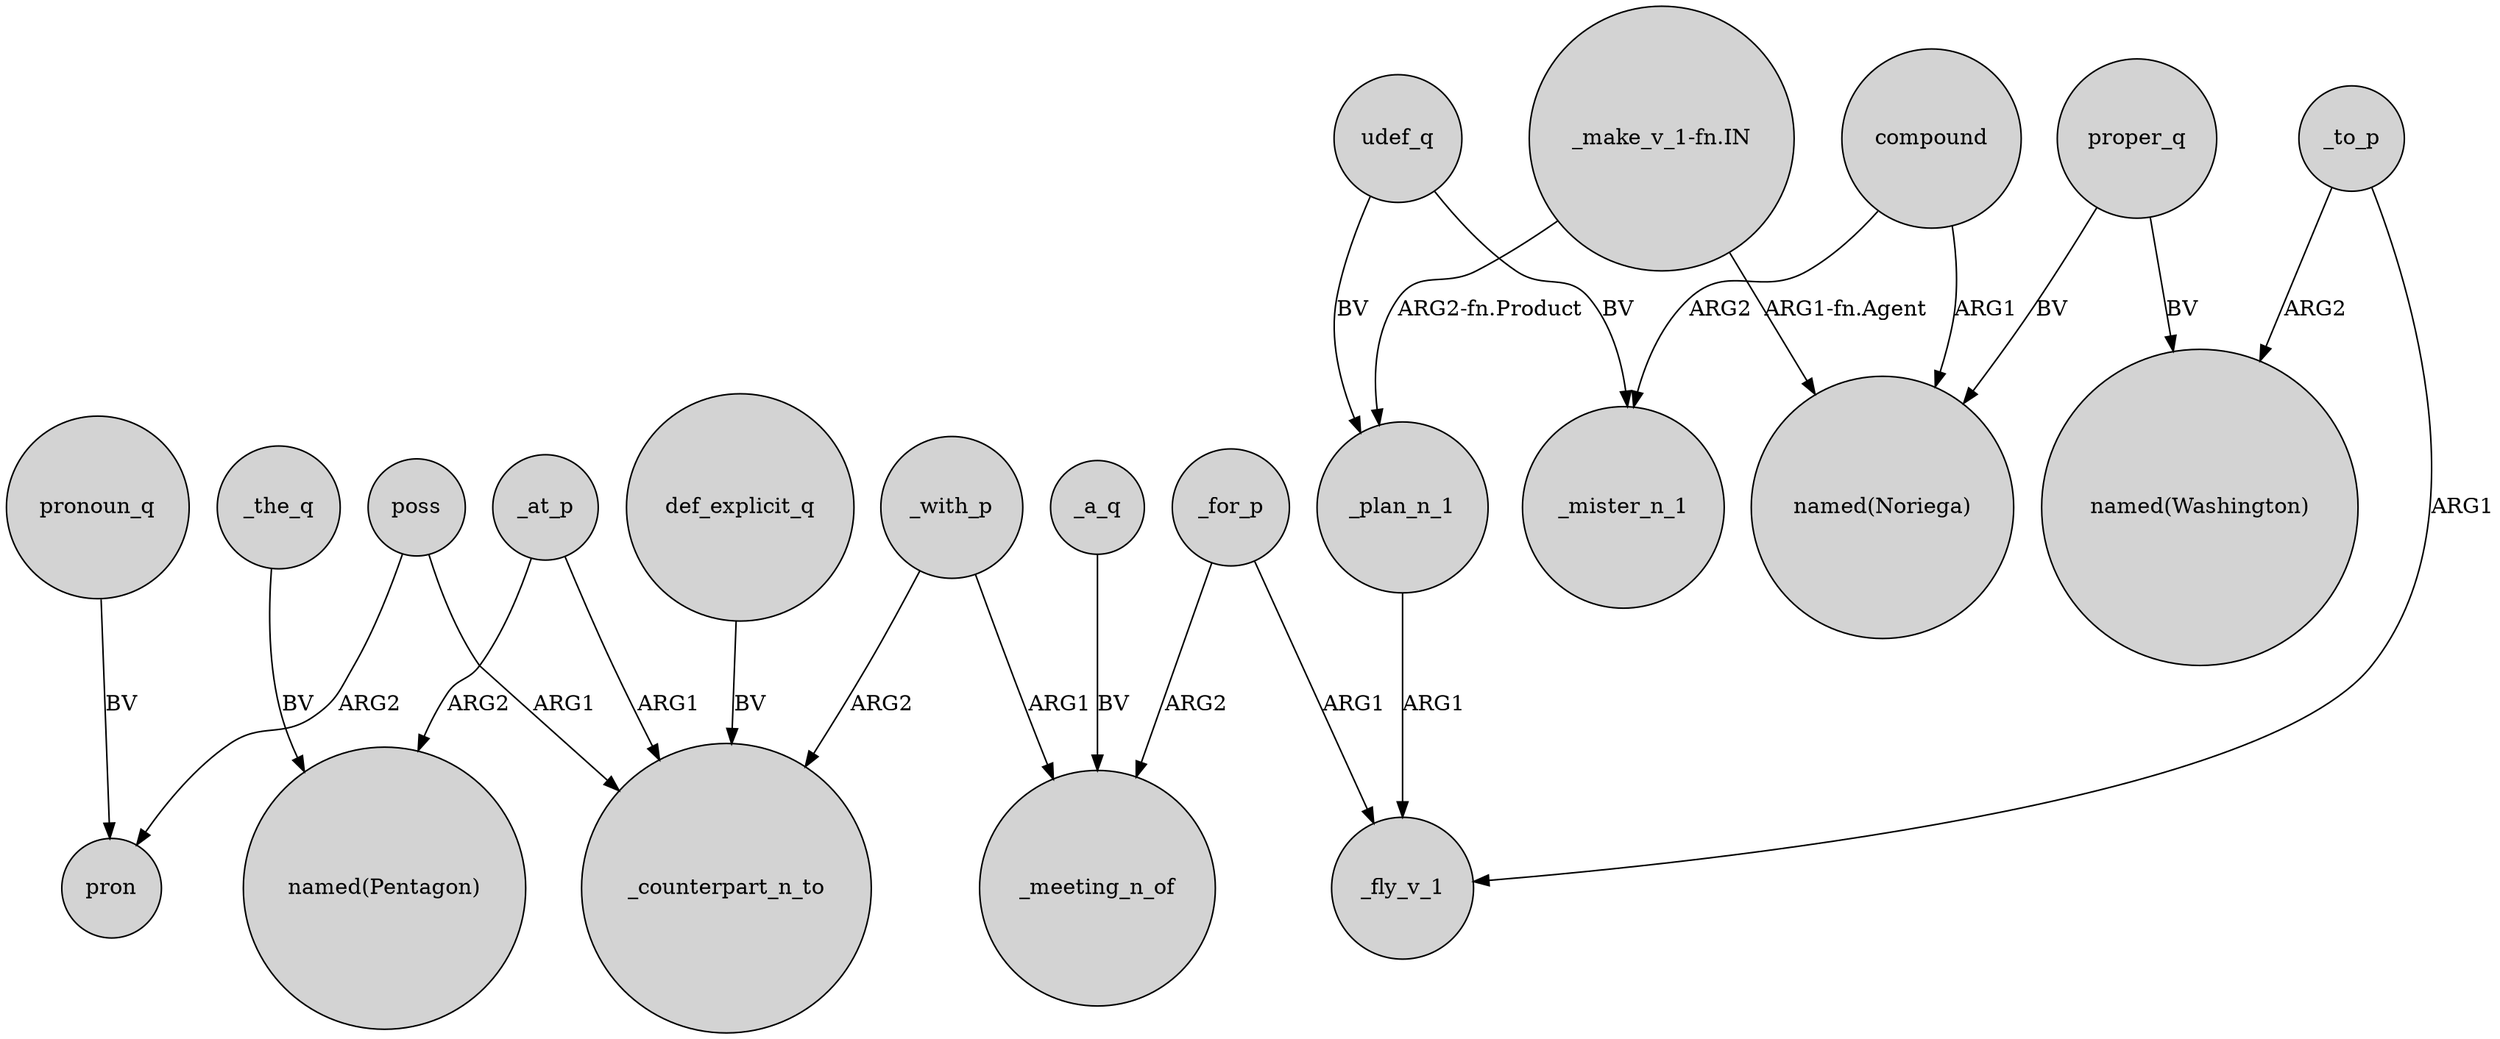 digraph {
	node [shape=circle style=filled]
	poss -> pron [label=ARG2]
	compound -> _mister_n_1 [label=ARG2]
	udef_q -> _mister_n_1 [label=BV]
	_to_p -> "named(Washington)" [label=ARG2]
	_to_p -> _fly_v_1 [label=ARG1]
	_a_q -> _meeting_n_of [label=BV]
	_for_p -> _fly_v_1 [label=ARG1]
	proper_q -> "named(Noriega)" [label=BV]
	proper_q -> "named(Washington)" [label=BV]
	_at_p -> "named(Pentagon)" [label=ARG2]
	_plan_n_1 -> _fly_v_1 [label=ARG1]
	pronoun_q -> pron [label=BV]
	compound -> "named(Noriega)" [label=ARG1]
	udef_q -> _plan_n_1 [label=BV]
	def_explicit_q -> _counterpart_n_to [label=BV]
	"_make_v_1-fn.IN" -> _plan_n_1 [label="ARG2-fn.Product"]
	"_make_v_1-fn.IN" -> "named(Noriega)" [label="ARG1-fn.Agent"]
	_the_q -> "named(Pentagon)" [label=BV]
	_with_p -> _counterpart_n_to [label=ARG2]
	_at_p -> _counterpart_n_to [label=ARG1]
	_with_p -> _meeting_n_of [label=ARG1]
	poss -> _counterpart_n_to [label=ARG1]
	_for_p -> _meeting_n_of [label=ARG2]
}
